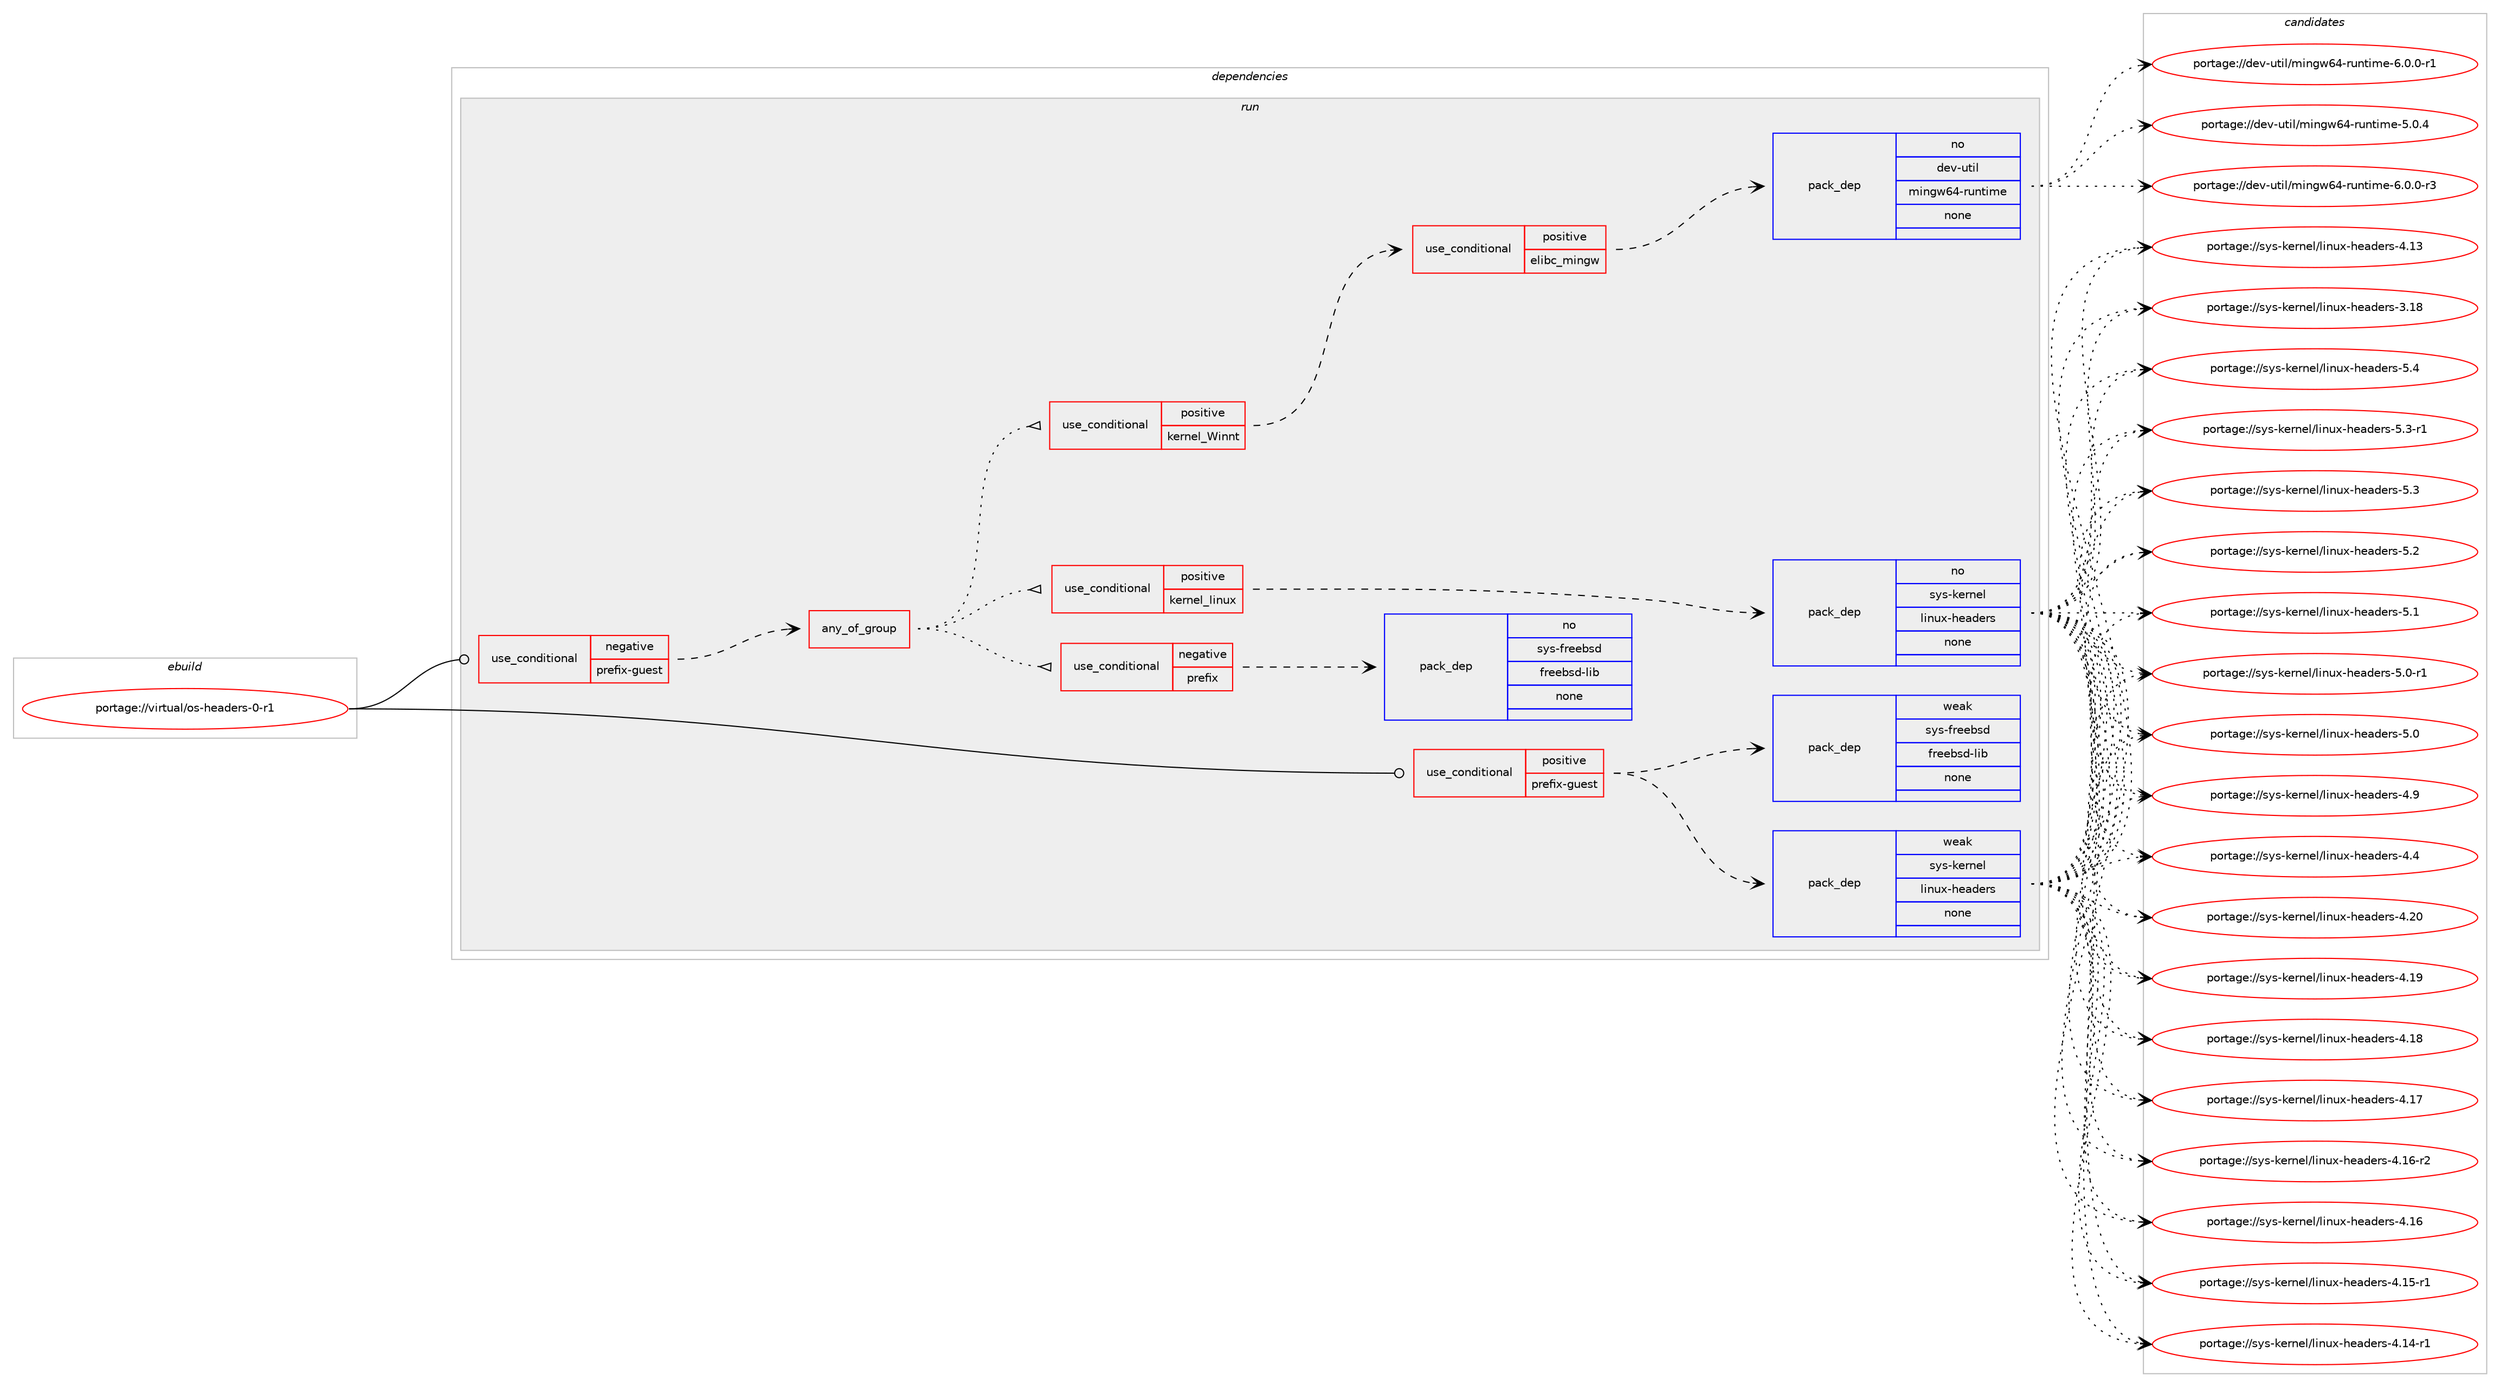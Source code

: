 digraph prolog {

# *************
# Graph options
# *************

newrank=true;
concentrate=true;
compound=true;
graph [rankdir=LR,fontname=Helvetica,fontsize=10,ranksep=1.5];#, ranksep=2.5, nodesep=0.2];
edge  [arrowhead=vee];
node  [fontname=Helvetica,fontsize=10];

# **********
# The ebuild
# **********

subgraph cluster_leftcol {
color=gray;
rank=same;
label=<<i>ebuild</i>>;
id [label="portage://virtual/os-headers-0-r1", color=red, width=4, href="../virtual/os-headers-0-r1.svg"];
}

# ****************
# The dependencies
# ****************

subgraph cluster_midcol {
color=gray;
label=<<i>dependencies</i>>;
subgraph cluster_compile {
fillcolor="#eeeeee";
style=filled;
label=<<i>compile</i>>;
}
subgraph cluster_compileandrun {
fillcolor="#eeeeee";
style=filled;
label=<<i>compile and run</i>>;
}
subgraph cluster_run {
fillcolor="#eeeeee";
style=filled;
label=<<i>run</i>>;
subgraph cond6975 {
dependency39967 [label=<<TABLE BORDER="0" CELLBORDER="1" CELLSPACING="0" CELLPADDING="4"><TR><TD ROWSPAN="3" CELLPADDING="10">use_conditional</TD></TR><TR><TD>negative</TD></TR><TR><TD>prefix-guest</TD></TR></TABLE>>, shape=none, color=red];
subgraph any920 {
dependency39968 [label=<<TABLE BORDER="0" CELLBORDER="1" CELLSPACING="0" CELLPADDING="4"><TR><TD CELLPADDING="10">any_of_group</TD></TR></TABLE>>, shape=none, color=red];subgraph cond6976 {
dependency39969 [label=<<TABLE BORDER="0" CELLBORDER="1" CELLSPACING="0" CELLPADDING="4"><TR><TD ROWSPAN="3" CELLPADDING="10">use_conditional</TD></TR><TR><TD>positive</TD></TR><TR><TD>kernel_linux</TD></TR></TABLE>>, shape=none, color=red];
subgraph pack32027 {
dependency39970 [label=<<TABLE BORDER="0" CELLBORDER="1" CELLSPACING="0" CELLPADDING="4" WIDTH="220"><TR><TD ROWSPAN="6" CELLPADDING="30">pack_dep</TD></TR><TR><TD WIDTH="110">no</TD></TR><TR><TD>sys-kernel</TD></TR><TR><TD>linux-headers</TD></TR><TR><TD>none</TD></TR><TR><TD></TD></TR></TABLE>>, shape=none, color=blue];
}
dependency39969:e -> dependency39970:w [weight=20,style="dashed",arrowhead="vee"];
}
dependency39968:e -> dependency39969:w [weight=20,style="dotted",arrowhead="oinv"];
subgraph cond6977 {
dependency39971 [label=<<TABLE BORDER="0" CELLBORDER="1" CELLSPACING="0" CELLPADDING="4"><TR><TD ROWSPAN="3" CELLPADDING="10">use_conditional</TD></TR><TR><TD>positive</TD></TR><TR><TD>kernel_Winnt</TD></TR></TABLE>>, shape=none, color=red];
subgraph cond6978 {
dependency39972 [label=<<TABLE BORDER="0" CELLBORDER="1" CELLSPACING="0" CELLPADDING="4"><TR><TD ROWSPAN="3" CELLPADDING="10">use_conditional</TD></TR><TR><TD>positive</TD></TR><TR><TD>elibc_mingw</TD></TR></TABLE>>, shape=none, color=red];
subgraph pack32028 {
dependency39973 [label=<<TABLE BORDER="0" CELLBORDER="1" CELLSPACING="0" CELLPADDING="4" WIDTH="220"><TR><TD ROWSPAN="6" CELLPADDING="30">pack_dep</TD></TR><TR><TD WIDTH="110">no</TD></TR><TR><TD>dev-util</TD></TR><TR><TD>mingw64-runtime</TD></TR><TR><TD>none</TD></TR><TR><TD></TD></TR></TABLE>>, shape=none, color=blue];
}
dependency39972:e -> dependency39973:w [weight=20,style="dashed",arrowhead="vee"];
}
dependency39971:e -> dependency39972:w [weight=20,style="dashed",arrowhead="vee"];
}
dependency39968:e -> dependency39971:w [weight=20,style="dotted",arrowhead="oinv"];
subgraph cond6979 {
dependency39974 [label=<<TABLE BORDER="0" CELLBORDER="1" CELLSPACING="0" CELLPADDING="4"><TR><TD ROWSPAN="3" CELLPADDING="10">use_conditional</TD></TR><TR><TD>negative</TD></TR><TR><TD>prefix</TD></TR></TABLE>>, shape=none, color=red];
subgraph pack32029 {
dependency39975 [label=<<TABLE BORDER="0" CELLBORDER="1" CELLSPACING="0" CELLPADDING="4" WIDTH="220"><TR><TD ROWSPAN="6" CELLPADDING="30">pack_dep</TD></TR><TR><TD WIDTH="110">no</TD></TR><TR><TD>sys-freebsd</TD></TR><TR><TD>freebsd-lib</TD></TR><TR><TD>none</TD></TR><TR><TD></TD></TR></TABLE>>, shape=none, color=blue];
}
dependency39974:e -> dependency39975:w [weight=20,style="dashed",arrowhead="vee"];
}
dependency39968:e -> dependency39974:w [weight=20,style="dotted",arrowhead="oinv"];
}
dependency39967:e -> dependency39968:w [weight=20,style="dashed",arrowhead="vee"];
}
id:e -> dependency39967:w [weight=20,style="solid",arrowhead="odot"];
subgraph cond6980 {
dependency39976 [label=<<TABLE BORDER="0" CELLBORDER="1" CELLSPACING="0" CELLPADDING="4"><TR><TD ROWSPAN="3" CELLPADDING="10">use_conditional</TD></TR><TR><TD>positive</TD></TR><TR><TD>prefix-guest</TD></TR></TABLE>>, shape=none, color=red];
subgraph pack32030 {
dependency39977 [label=<<TABLE BORDER="0" CELLBORDER="1" CELLSPACING="0" CELLPADDING="4" WIDTH="220"><TR><TD ROWSPAN="6" CELLPADDING="30">pack_dep</TD></TR><TR><TD WIDTH="110">weak</TD></TR><TR><TD>sys-kernel</TD></TR><TR><TD>linux-headers</TD></TR><TR><TD>none</TD></TR><TR><TD></TD></TR></TABLE>>, shape=none, color=blue];
}
dependency39976:e -> dependency39977:w [weight=20,style="dashed",arrowhead="vee"];
subgraph pack32031 {
dependency39978 [label=<<TABLE BORDER="0" CELLBORDER="1" CELLSPACING="0" CELLPADDING="4" WIDTH="220"><TR><TD ROWSPAN="6" CELLPADDING="30">pack_dep</TD></TR><TR><TD WIDTH="110">weak</TD></TR><TR><TD>sys-freebsd</TD></TR><TR><TD>freebsd-lib</TD></TR><TR><TD>none</TD></TR><TR><TD></TD></TR></TABLE>>, shape=none, color=blue];
}
dependency39976:e -> dependency39978:w [weight=20,style="dashed",arrowhead="vee"];
}
id:e -> dependency39976:w [weight=20,style="solid",arrowhead="odot"];
}
}

# **************
# The candidates
# **************

subgraph cluster_choices {
rank=same;
color=gray;
label=<<i>candidates</i>>;

subgraph choice32027 {
color=black;
nodesep=1;
choice1151211154510710111411010110847108105110117120451041019710010111411545534652 [label="portage://sys-kernel/linux-headers-5.4", color=red, width=4,href="../sys-kernel/linux-headers-5.4.svg"];
choice11512111545107101114110101108471081051101171204510410197100101114115455346514511449 [label="portage://sys-kernel/linux-headers-5.3-r1", color=red, width=4,href="../sys-kernel/linux-headers-5.3-r1.svg"];
choice1151211154510710111411010110847108105110117120451041019710010111411545534651 [label="portage://sys-kernel/linux-headers-5.3", color=red, width=4,href="../sys-kernel/linux-headers-5.3.svg"];
choice1151211154510710111411010110847108105110117120451041019710010111411545534650 [label="portage://sys-kernel/linux-headers-5.2", color=red, width=4,href="../sys-kernel/linux-headers-5.2.svg"];
choice1151211154510710111411010110847108105110117120451041019710010111411545534649 [label="portage://sys-kernel/linux-headers-5.1", color=red, width=4,href="../sys-kernel/linux-headers-5.1.svg"];
choice11512111545107101114110101108471081051101171204510410197100101114115455346484511449 [label="portage://sys-kernel/linux-headers-5.0-r1", color=red, width=4,href="../sys-kernel/linux-headers-5.0-r1.svg"];
choice1151211154510710111411010110847108105110117120451041019710010111411545534648 [label="portage://sys-kernel/linux-headers-5.0", color=red, width=4,href="../sys-kernel/linux-headers-5.0.svg"];
choice1151211154510710111411010110847108105110117120451041019710010111411545524657 [label="portage://sys-kernel/linux-headers-4.9", color=red, width=4,href="../sys-kernel/linux-headers-4.9.svg"];
choice1151211154510710111411010110847108105110117120451041019710010111411545524652 [label="portage://sys-kernel/linux-headers-4.4", color=red, width=4,href="../sys-kernel/linux-headers-4.4.svg"];
choice115121115451071011141101011084710810511011712045104101971001011141154552465048 [label="portage://sys-kernel/linux-headers-4.20", color=red, width=4,href="../sys-kernel/linux-headers-4.20.svg"];
choice115121115451071011141101011084710810511011712045104101971001011141154552464957 [label="portage://sys-kernel/linux-headers-4.19", color=red, width=4,href="../sys-kernel/linux-headers-4.19.svg"];
choice115121115451071011141101011084710810511011712045104101971001011141154552464956 [label="portage://sys-kernel/linux-headers-4.18", color=red, width=4,href="../sys-kernel/linux-headers-4.18.svg"];
choice115121115451071011141101011084710810511011712045104101971001011141154552464955 [label="portage://sys-kernel/linux-headers-4.17", color=red, width=4,href="../sys-kernel/linux-headers-4.17.svg"];
choice1151211154510710111411010110847108105110117120451041019710010111411545524649544511450 [label="portage://sys-kernel/linux-headers-4.16-r2", color=red, width=4,href="../sys-kernel/linux-headers-4.16-r2.svg"];
choice115121115451071011141101011084710810511011712045104101971001011141154552464954 [label="portage://sys-kernel/linux-headers-4.16", color=red, width=4,href="../sys-kernel/linux-headers-4.16.svg"];
choice1151211154510710111411010110847108105110117120451041019710010111411545524649534511449 [label="portage://sys-kernel/linux-headers-4.15-r1", color=red, width=4,href="../sys-kernel/linux-headers-4.15-r1.svg"];
choice1151211154510710111411010110847108105110117120451041019710010111411545524649524511449 [label="portage://sys-kernel/linux-headers-4.14-r1", color=red, width=4,href="../sys-kernel/linux-headers-4.14-r1.svg"];
choice115121115451071011141101011084710810511011712045104101971001011141154552464951 [label="portage://sys-kernel/linux-headers-4.13", color=red, width=4,href="../sys-kernel/linux-headers-4.13.svg"];
choice115121115451071011141101011084710810511011712045104101971001011141154551464956 [label="portage://sys-kernel/linux-headers-3.18", color=red, width=4,href="../sys-kernel/linux-headers-3.18.svg"];
dependency39970:e -> choice1151211154510710111411010110847108105110117120451041019710010111411545534652:w [style=dotted,weight="100"];
dependency39970:e -> choice11512111545107101114110101108471081051101171204510410197100101114115455346514511449:w [style=dotted,weight="100"];
dependency39970:e -> choice1151211154510710111411010110847108105110117120451041019710010111411545534651:w [style=dotted,weight="100"];
dependency39970:e -> choice1151211154510710111411010110847108105110117120451041019710010111411545534650:w [style=dotted,weight="100"];
dependency39970:e -> choice1151211154510710111411010110847108105110117120451041019710010111411545534649:w [style=dotted,weight="100"];
dependency39970:e -> choice11512111545107101114110101108471081051101171204510410197100101114115455346484511449:w [style=dotted,weight="100"];
dependency39970:e -> choice1151211154510710111411010110847108105110117120451041019710010111411545534648:w [style=dotted,weight="100"];
dependency39970:e -> choice1151211154510710111411010110847108105110117120451041019710010111411545524657:w [style=dotted,weight="100"];
dependency39970:e -> choice1151211154510710111411010110847108105110117120451041019710010111411545524652:w [style=dotted,weight="100"];
dependency39970:e -> choice115121115451071011141101011084710810511011712045104101971001011141154552465048:w [style=dotted,weight="100"];
dependency39970:e -> choice115121115451071011141101011084710810511011712045104101971001011141154552464957:w [style=dotted,weight="100"];
dependency39970:e -> choice115121115451071011141101011084710810511011712045104101971001011141154552464956:w [style=dotted,weight="100"];
dependency39970:e -> choice115121115451071011141101011084710810511011712045104101971001011141154552464955:w [style=dotted,weight="100"];
dependency39970:e -> choice1151211154510710111411010110847108105110117120451041019710010111411545524649544511450:w [style=dotted,weight="100"];
dependency39970:e -> choice115121115451071011141101011084710810511011712045104101971001011141154552464954:w [style=dotted,weight="100"];
dependency39970:e -> choice1151211154510710111411010110847108105110117120451041019710010111411545524649534511449:w [style=dotted,weight="100"];
dependency39970:e -> choice1151211154510710111411010110847108105110117120451041019710010111411545524649524511449:w [style=dotted,weight="100"];
dependency39970:e -> choice115121115451071011141101011084710810511011712045104101971001011141154552464951:w [style=dotted,weight="100"];
dependency39970:e -> choice115121115451071011141101011084710810511011712045104101971001011141154551464956:w [style=dotted,weight="100"];
}
subgraph choice32028 {
color=black;
nodesep=1;
choice10010111845117116105108471091051101031195452451141171101161051091014554464846484511451 [label="portage://dev-util/mingw64-runtime-6.0.0-r3", color=red, width=4,href="../dev-util/mingw64-runtime-6.0.0-r3.svg"];
choice10010111845117116105108471091051101031195452451141171101161051091014554464846484511449 [label="portage://dev-util/mingw64-runtime-6.0.0-r1", color=red, width=4,href="../dev-util/mingw64-runtime-6.0.0-r1.svg"];
choice1001011184511711610510847109105110103119545245114117110116105109101455346484652 [label="portage://dev-util/mingw64-runtime-5.0.4", color=red, width=4,href="../dev-util/mingw64-runtime-5.0.4.svg"];
dependency39973:e -> choice10010111845117116105108471091051101031195452451141171101161051091014554464846484511451:w [style=dotted,weight="100"];
dependency39973:e -> choice10010111845117116105108471091051101031195452451141171101161051091014554464846484511449:w [style=dotted,weight="100"];
dependency39973:e -> choice1001011184511711610510847109105110103119545245114117110116105109101455346484652:w [style=dotted,weight="100"];
}
subgraph choice32029 {
color=black;
nodesep=1;
}
subgraph choice32030 {
color=black;
nodesep=1;
choice1151211154510710111411010110847108105110117120451041019710010111411545534652 [label="portage://sys-kernel/linux-headers-5.4", color=red, width=4,href="../sys-kernel/linux-headers-5.4.svg"];
choice11512111545107101114110101108471081051101171204510410197100101114115455346514511449 [label="portage://sys-kernel/linux-headers-5.3-r1", color=red, width=4,href="../sys-kernel/linux-headers-5.3-r1.svg"];
choice1151211154510710111411010110847108105110117120451041019710010111411545534651 [label="portage://sys-kernel/linux-headers-5.3", color=red, width=4,href="../sys-kernel/linux-headers-5.3.svg"];
choice1151211154510710111411010110847108105110117120451041019710010111411545534650 [label="portage://sys-kernel/linux-headers-5.2", color=red, width=4,href="../sys-kernel/linux-headers-5.2.svg"];
choice1151211154510710111411010110847108105110117120451041019710010111411545534649 [label="portage://sys-kernel/linux-headers-5.1", color=red, width=4,href="../sys-kernel/linux-headers-5.1.svg"];
choice11512111545107101114110101108471081051101171204510410197100101114115455346484511449 [label="portage://sys-kernel/linux-headers-5.0-r1", color=red, width=4,href="../sys-kernel/linux-headers-5.0-r1.svg"];
choice1151211154510710111411010110847108105110117120451041019710010111411545534648 [label="portage://sys-kernel/linux-headers-5.0", color=red, width=4,href="../sys-kernel/linux-headers-5.0.svg"];
choice1151211154510710111411010110847108105110117120451041019710010111411545524657 [label="portage://sys-kernel/linux-headers-4.9", color=red, width=4,href="../sys-kernel/linux-headers-4.9.svg"];
choice1151211154510710111411010110847108105110117120451041019710010111411545524652 [label="portage://sys-kernel/linux-headers-4.4", color=red, width=4,href="../sys-kernel/linux-headers-4.4.svg"];
choice115121115451071011141101011084710810511011712045104101971001011141154552465048 [label="portage://sys-kernel/linux-headers-4.20", color=red, width=4,href="../sys-kernel/linux-headers-4.20.svg"];
choice115121115451071011141101011084710810511011712045104101971001011141154552464957 [label="portage://sys-kernel/linux-headers-4.19", color=red, width=4,href="../sys-kernel/linux-headers-4.19.svg"];
choice115121115451071011141101011084710810511011712045104101971001011141154552464956 [label="portage://sys-kernel/linux-headers-4.18", color=red, width=4,href="../sys-kernel/linux-headers-4.18.svg"];
choice115121115451071011141101011084710810511011712045104101971001011141154552464955 [label="portage://sys-kernel/linux-headers-4.17", color=red, width=4,href="../sys-kernel/linux-headers-4.17.svg"];
choice1151211154510710111411010110847108105110117120451041019710010111411545524649544511450 [label="portage://sys-kernel/linux-headers-4.16-r2", color=red, width=4,href="../sys-kernel/linux-headers-4.16-r2.svg"];
choice115121115451071011141101011084710810511011712045104101971001011141154552464954 [label="portage://sys-kernel/linux-headers-4.16", color=red, width=4,href="../sys-kernel/linux-headers-4.16.svg"];
choice1151211154510710111411010110847108105110117120451041019710010111411545524649534511449 [label="portage://sys-kernel/linux-headers-4.15-r1", color=red, width=4,href="../sys-kernel/linux-headers-4.15-r1.svg"];
choice1151211154510710111411010110847108105110117120451041019710010111411545524649524511449 [label="portage://sys-kernel/linux-headers-4.14-r1", color=red, width=4,href="../sys-kernel/linux-headers-4.14-r1.svg"];
choice115121115451071011141101011084710810511011712045104101971001011141154552464951 [label="portage://sys-kernel/linux-headers-4.13", color=red, width=4,href="../sys-kernel/linux-headers-4.13.svg"];
choice115121115451071011141101011084710810511011712045104101971001011141154551464956 [label="portage://sys-kernel/linux-headers-3.18", color=red, width=4,href="../sys-kernel/linux-headers-3.18.svg"];
dependency39977:e -> choice1151211154510710111411010110847108105110117120451041019710010111411545534652:w [style=dotted,weight="100"];
dependency39977:e -> choice11512111545107101114110101108471081051101171204510410197100101114115455346514511449:w [style=dotted,weight="100"];
dependency39977:e -> choice1151211154510710111411010110847108105110117120451041019710010111411545534651:w [style=dotted,weight="100"];
dependency39977:e -> choice1151211154510710111411010110847108105110117120451041019710010111411545534650:w [style=dotted,weight="100"];
dependency39977:e -> choice1151211154510710111411010110847108105110117120451041019710010111411545534649:w [style=dotted,weight="100"];
dependency39977:e -> choice11512111545107101114110101108471081051101171204510410197100101114115455346484511449:w [style=dotted,weight="100"];
dependency39977:e -> choice1151211154510710111411010110847108105110117120451041019710010111411545534648:w [style=dotted,weight="100"];
dependency39977:e -> choice1151211154510710111411010110847108105110117120451041019710010111411545524657:w [style=dotted,weight="100"];
dependency39977:e -> choice1151211154510710111411010110847108105110117120451041019710010111411545524652:w [style=dotted,weight="100"];
dependency39977:e -> choice115121115451071011141101011084710810511011712045104101971001011141154552465048:w [style=dotted,weight="100"];
dependency39977:e -> choice115121115451071011141101011084710810511011712045104101971001011141154552464957:w [style=dotted,weight="100"];
dependency39977:e -> choice115121115451071011141101011084710810511011712045104101971001011141154552464956:w [style=dotted,weight="100"];
dependency39977:e -> choice115121115451071011141101011084710810511011712045104101971001011141154552464955:w [style=dotted,weight="100"];
dependency39977:e -> choice1151211154510710111411010110847108105110117120451041019710010111411545524649544511450:w [style=dotted,weight="100"];
dependency39977:e -> choice115121115451071011141101011084710810511011712045104101971001011141154552464954:w [style=dotted,weight="100"];
dependency39977:e -> choice1151211154510710111411010110847108105110117120451041019710010111411545524649534511449:w [style=dotted,weight="100"];
dependency39977:e -> choice1151211154510710111411010110847108105110117120451041019710010111411545524649524511449:w [style=dotted,weight="100"];
dependency39977:e -> choice115121115451071011141101011084710810511011712045104101971001011141154552464951:w [style=dotted,weight="100"];
dependency39977:e -> choice115121115451071011141101011084710810511011712045104101971001011141154551464956:w [style=dotted,weight="100"];
}
subgraph choice32031 {
color=black;
nodesep=1;
}
}

}

